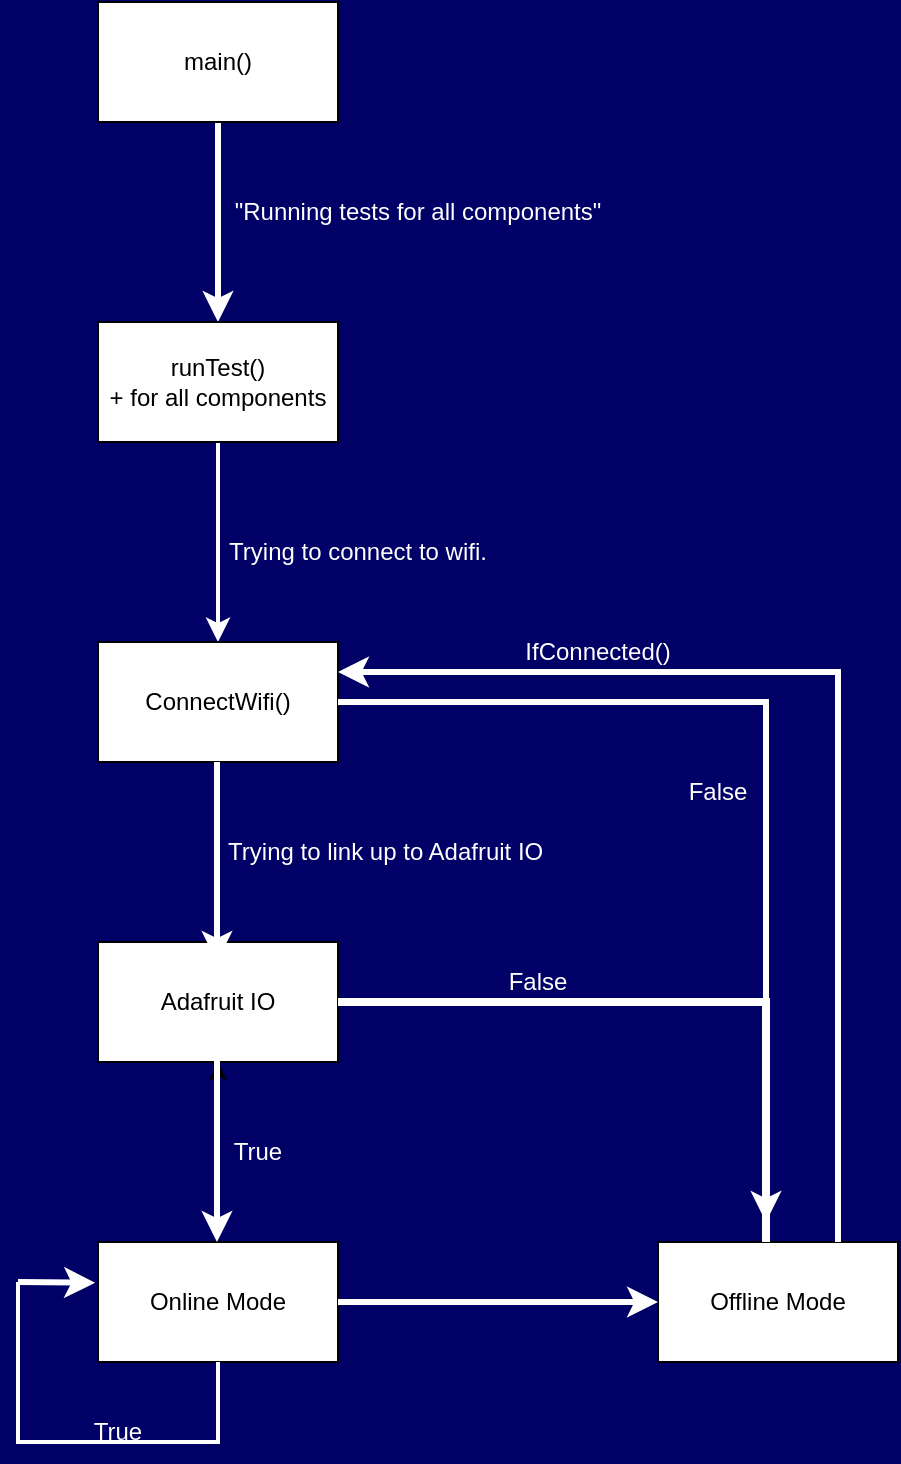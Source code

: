 <mxfile version="24.5.4" type="github">
  <diagram name="Page-1" id="poTmpv_S6hI2Op-7eqGs">
    <mxGraphModel dx="1207" dy="813" grid="1" gridSize="10" guides="1" tooltips="1" connect="1" arrows="1" fold="1" page="1" pageScale="1" pageWidth="827" pageHeight="1169" background="#000066" math="0" shadow="0">
      <root>
        <mxCell id="0" />
        <mxCell id="1" parent="0" />
        <mxCell id="dNt3_CP9FQphUpZm8hH8-7" value="" style="rounded=0;orthogonalLoop=1;jettySize=auto;html=1;targetPerimeterSpacing=0;strokeWidth=3;strokeColor=#FFFFFF;" edge="1" parent="1" source="dNt3_CP9FQphUpZm8hH8-1" target="dNt3_CP9FQphUpZm8hH8-2">
          <mxGeometry relative="1" as="geometry" />
        </mxCell>
        <mxCell id="dNt3_CP9FQphUpZm8hH8-1" value="main()" style="whiteSpace=wrap;html=1;" vertex="1" parent="1">
          <mxGeometry x="80" y="80" width="120" height="60" as="geometry" />
        </mxCell>
        <mxCell id="dNt3_CP9FQphUpZm8hH8-8" value="" style="edgeStyle=none;rounded=0;orthogonalLoop=1;jettySize=auto;html=1;strokeColor=#FFFFFF;strokeWidth=2;" edge="1" parent="1" source="dNt3_CP9FQphUpZm8hH8-2" target="dNt3_CP9FQphUpZm8hH8-3">
          <mxGeometry relative="1" as="geometry" />
        </mxCell>
        <mxCell id="dNt3_CP9FQphUpZm8hH8-2" value="runTest()&lt;div&gt;+ for all components&lt;/div&gt;" style="whiteSpace=wrap;html=1;" vertex="1" parent="1">
          <mxGeometry x="80" y="240" width="120" height="60" as="geometry" />
        </mxCell>
        <mxCell id="dNt3_CP9FQphUpZm8hH8-3" value="ConnectWifi()" style="whiteSpace=wrap;html=1;" vertex="1" parent="1">
          <mxGeometry x="80" y="400" width="120" height="60" as="geometry" />
        </mxCell>
        <mxCell id="dNt3_CP9FQphUpZm8hH8-4" value="Adafruit IO" style="whiteSpace=wrap;html=1;" vertex="1" parent="1">
          <mxGeometry x="80" y="550" width="120" height="60" as="geometry" />
        </mxCell>
        <mxCell id="dNt3_CP9FQphUpZm8hH8-19" value="" style="edgeStyle=none;rounded=0;orthogonalLoop=1;jettySize=auto;html=1;" edge="1" parent="1" source="dNt3_CP9FQphUpZm8hH8-5" target="dNt3_CP9FQphUpZm8hH8-4">
          <mxGeometry relative="1" as="geometry" />
        </mxCell>
        <mxCell id="dNt3_CP9FQphUpZm8hH8-5" value="Online Mode" style="whiteSpace=wrap;html=1;" vertex="1" parent="1">
          <mxGeometry x="80" y="700" width="120" height="60" as="geometry" />
        </mxCell>
        <mxCell id="dNt3_CP9FQphUpZm8hH8-6" value="Offline Mode" style="whiteSpace=wrap;html=1;" vertex="1" parent="1">
          <mxGeometry x="360" y="700" width="120" height="60" as="geometry" />
        </mxCell>
        <mxCell id="dNt3_CP9FQphUpZm8hH8-9" value="" style="edgeStyle=none;rounded=0;orthogonalLoop=1;jettySize=auto;html=1;strokeColor=#FFFFFF;strokeWidth=3;" edge="1" parent="1">
          <mxGeometry relative="1" as="geometry">
            <mxPoint x="139.5" y="460" as="sourcePoint" />
            <mxPoint x="139.5" y="560" as="targetPoint" />
          </mxGeometry>
        </mxCell>
        <mxCell id="dNt3_CP9FQphUpZm8hH8-10" value="" style="edgeStyle=none;rounded=0;orthogonalLoop=1;jettySize=auto;html=1;strokeColor=#FFFFFF;strokeWidth=3;" edge="1" parent="1">
          <mxGeometry relative="1" as="geometry">
            <mxPoint x="139.5" y="600" as="sourcePoint" />
            <mxPoint x="139.5" y="700" as="targetPoint" />
          </mxGeometry>
        </mxCell>
        <mxCell id="dNt3_CP9FQphUpZm8hH8-15" value="" style="edgeStyle=orthogonalEdgeStyle;rounded=0;orthogonalLoop=1;jettySize=auto;html=1;strokeColor=#FFFFFF;entryX=0;entryY=0.5;entryDx=0;entryDy=0;exitX=1;exitY=0.5;exitDx=0;exitDy=0;strokeWidth=3;" edge="1" parent="1" source="dNt3_CP9FQphUpZm8hH8-5" target="dNt3_CP9FQphUpZm8hH8-6">
          <mxGeometry relative="1" as="geometry">
            <mxPoint x="149.5" y="610" as="sourcePoint" />
            <mxPoint x="149.5" y="710" as="targetPoint" />
          </mxGeometry>
        </mxCell>
        <mxCell id="dNt3_CP9FQphUpZm8hH8-16" value="" style="edgeStyle=orthogonalEdgeStyle;rounded=0;orthogonalLoop=1;jettySize=auto;html=1;strokeColor=#FFFFFF;shape=link;width=-1;entryX=0;entryY=0.5;entryDx=0;entryDy=0;exitX=1;exitY=0.5;exitDx=0;exitDy=0;strokeWidth=3;" edge="1" parent="1" source="dNt3_CP9FQphUpZm8hH8-4">
          <mxGeometry relative="1" as="geometry">
            <mxPoint x="254" y="700" as="sourcePoint" />
            <mxPoint x="414" y="700" as="targetPoint" />
            <Array as="points">
              <mxPoint x="414" y="580" />
            </Array>
          </mxGeometry>
        </mxCell>
        <mxCell id="dNt3_CP9FQphUpZm8hH8-17" value="" style="edgeStyle=orthogonalEdgeStyle;rounded=0;orthogonalLoop=1;jettySize=auto;html=1;strokeColor=#FFFFFF;entryX=0;entryY=0.5;entryDx=0;entryDy=0;exitX=1;exitY=0.5;exitDx=0;exitDy=0;strokeWidth=3;" edge="1" parent="1" source="dNt3_CP9FQphUpZm8hH8-3">
          <mxGeometry relative="1" as="geometry">
            <mxPoint x="210" y="430" as="sourcePoint" />
            <mxPoint x="414" y="690" as="targetPoint" />
            <Array as="points">
              <mxPoint x="414" y="430" />
            </Array>
          </mxGeometry>
        </mxCell>
        <mxCell id="dNt3_CP9FQphUpZm8hH8-18" value="" style="edgeStyle=orthogonalEdgeStyle;rounded=0;orthogonalLoop=1;jettySize=auto;html=1;strokeColor=#FFFFFF;shape=link;width=-1;exitX=1;exitY=0.5;exitDx=0;exitDy=0;" edge="1" parent="1">
          <mxGeometry relative="1" as="geometry">
            <mxPoint x="140" y="760" as="sourcePoint" />
            <mxPoint x="40" y="720" as="targetPoint" />
            <Array as="points">
              <mxPoint x="140" y="800" />
              <mxPoint x="40" y="800" />
            </Array>
          </mxGeometry>
        </mxCell>
        <mxCell id="dNt3_CP9FQphUpZm8hH8-21" value="" style="edgeStyle=none;orthogonalLoop=1;jettySize=auto;html=1;rounded=0;entryX=-0.012;entryY=0.34;entryDx=0;entryDy=0;entryPerimeter=0;strokeWidth=3;strokeColor=#FFFFFF;" edge="1" parent="1" target="dNt3_CP9FQphUpZm8hH8-5">
          <mxGeometry width="80" relative="1" as="geometry">
            <mxPoint x="40" y="720" as="sourcePoint" />
            <mxPoint x="120" y="720" as="targetPoint" />
            <Array as="points" />
          </mxGeometry>
        </mxCell>
        <mxCell id="dNt3_CP9FQphUpZm8hH8-24" value="" style="edgeStyle=orthogonalEdgeStyle;orthogonalLoop=1;jettySize=auto;html=1;rounded=0;exitX=0.75;exitY=0;exitDx=0;exitDy=0;entryX=1;entryY=0.25;entryDx=0;entryDy=0;strokeColor=#FFFFFF;strokeWidth=3;" edge="1" parent="1" source="dNt3_CP9FQphUpZm8hH8-6" target="dNt3_CP9FQphUpZm8hH8-3">
          <mxGeometry width="80" relative="1" as="geometry">
            <mxPoint x="230" y="360" as="sourcePoint" />
            <mxPoint x="440" y="360" as="targetPoint" />
          </mxGeometry>
        </mxCell>
        <mxCell id="dNt3_CP9FQphUpZm8hH8-25" value="&quot;Running tests for all components&quot;" style="text;align=center;html=1;verticalAlign=middle;whiteSpace=wrap;rounded=0;strokeColor=none;fillColor=none;labelBackgroundColor=none;fontColor=#FFFFFF;" vertex="1" parent="1">
          <mxGeometry x="130" y="170" width="220" height="30" as="geometry" />
        </mxCell>
        <mxCell id="dNt3_CP9FQphUpZm8hH8-26" value="Trying to connect to wifi." style="text;strokeColor=none;align=center;fillColor=none;html=1;verticalAlign=middle;whiteSpace=wrap;rounded=0;fontColor=#FFFFFF;" vertex="1" parent="1">
          <mxGeometry x="100" y="340" width="220" height="30" as="geometry" />
        </mxCell>
        <mxCell id="dNt3_CP9FQphUpZm8hH8-28" value="Trying to link up to Adafruit IO&amp;nbsp;" style="text;strokeColor=none;align=center;fillColor=none;html=1;verticalAlign=middle;whiteSpace=wrap;rounded=0;fontColor=#FFFFFF;" vertex="1" parent="1">
          <mxGeometry x="140" y="490" width="171" height="30" as="geometry" />
        </mxCell>
        <mxCell id="dNt3_CP9FQphUpZm8hH8-29" value="&lt;font color=&quot;#ffffff&quot;&gt;True&lt;/font&gt;" style="text;strokeColor=none;align=center;fillColor=none;html=1;verticalAlign=middle;whiteSpace=wrap;rounded=0;" vertex="1" parent="1">
          <mxGeometry x="130" y="640" width="60" height="30" as="geometry" />
        </mxCell>
        <mxCell id="dNt3_CP9FQphUpZm8hH8-30" value="&lt;font color=&quot;#ffffff&quot;&gt;True&lt;/font&gt;" style="text;strokeColor=none;align=center;fillColor=none;html=1;verticalAlign=middle;whiteSpace=wrap;rounded=0;fontFamily=Helvetica;fontSize=12;fontColor=default;" vertex="1" parent="1">
          <mxGeometry x="60" y="780" width="60" height="30" as="geometry" />
        </mxCell>
        <mxCell id="dNt3_CP9FQphUpZm8hH8-31" value="&lt;font color=&quot;#ffffff&quot;&gt;False&lt;/font&gt;" style="text;strokeColor=none;align=center;fillColor=none;html=1;verticalAlign=middle;whiteSpace=wrap;rounded=0;" vertex="1" parent="1">
          <mxGeometry x="270" y="555" width="60" height="30" as="geometry" />
        </mxCell>
        <mxCell id="dNt3_CP9FQphUpZm8hH8-32" value="&lt;font color=&quot;#ffffff&quot;&gt;False&lt;/font&gt;" style="text;strokeColor=none;align=center;fillColor=none;html=1;verticalAlign=middle;whiteSpace=wrap;rounded=0;" vertex="1" parent="1">
          <mxGeometry x="360" y="460" width="60" height="30" as="geometry" />
        </mxCell>
        <mxCell id="dNt3_CP9FQphUpZm8hH8-34" value="&lt;font color=&quot;#ffffff&quot;&gt;IfConnected()&lt;/font&gt;" style="text;strokeColor=none;align=center;fillColor=none;html=1;verticalAlign=middle;whiteSpace=wrap;rounded=0;" vertex="1" parent="1">
          <mxGeometry x="300" y="390" width="60" height="30" as="geometry" />
        </mxCell>
      </root>
    </mxGraphModel>
  </diagram>
</mxfile>
